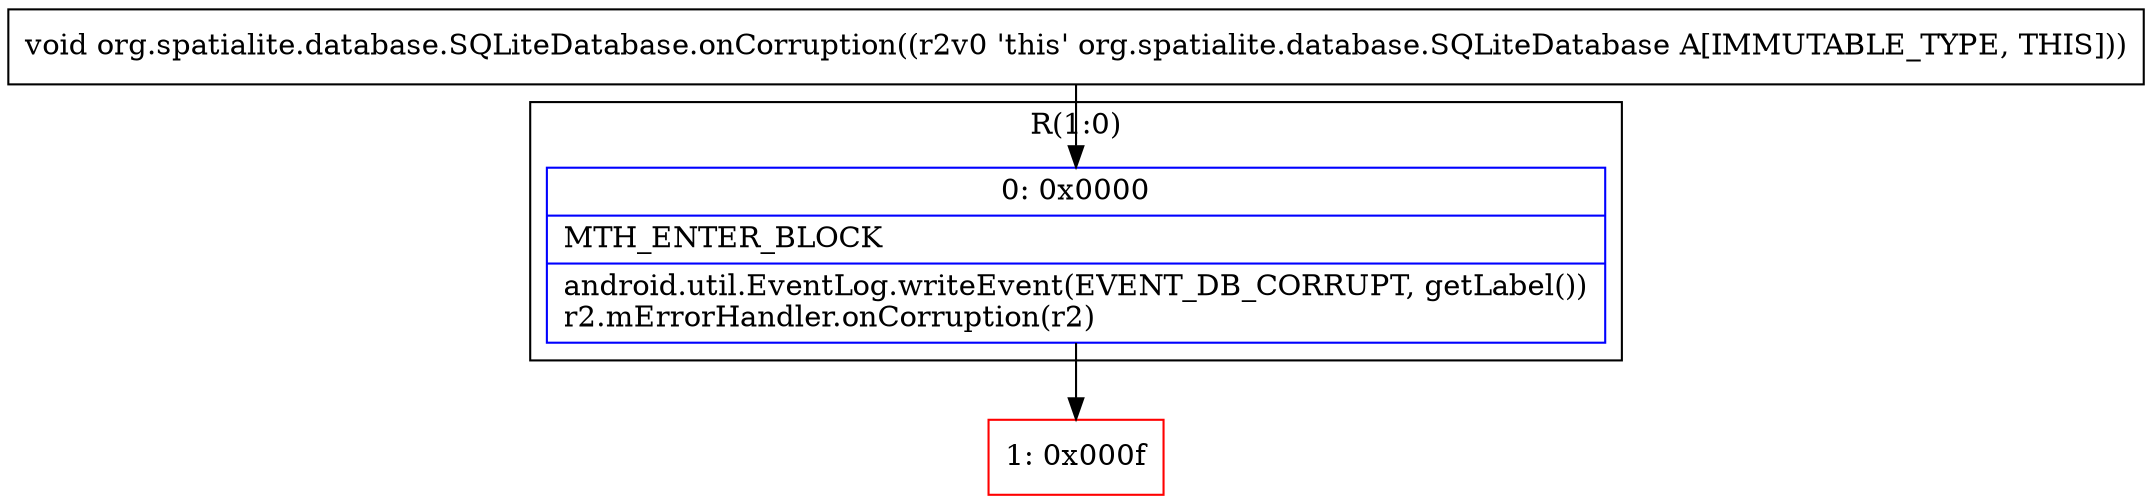 digraph "CFG fororg.spatialite.database.SQLiteDatabase.onCorruption()V" {
subgraph cluster_Region_1939039229 {
label = "R(1:0)";
node [shape=record,color=blue];
Node_0 [shape=record,label="{0\:\ 0x0000|MTH_ENTER_BLOCK\l|android.util.EventLog.writeEvent(EVENT_DB_CORRUPT, getLabel())\lr2.mErrorHandler.onCorruption(r2)\l}"];
}
Node_1 [shape=record,color=red,label="{1\:\ 0x000f}"];
MethodNode[shape=record,label="{void org.spatialite.database.SQLiteDatabase.onCorruption((r2v0 'this' org.spatialite.database.SQLiteDatabase A[IMMUTABLE_TYPE, THIS])) }"];
MethodNode -> Node_0;
Node_0 -> Node_1;
}

